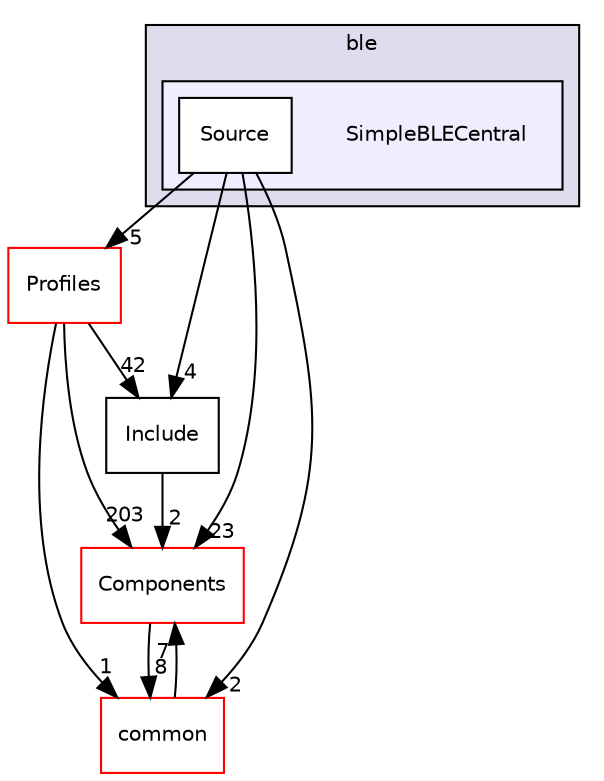 digraph "C:/Work.git/ble/BLE-CC254x-1.4.0/Projects/ble/SimpleBLECentral" {
  compound=true
  node [ fontsize="10", fontname="Helvetica"];
  edge [ labelfontsize="10", labelfontname="Helvetica"];
  subgraph clusterdir_116175837578d417cf55547b959ccd07 {
    graph [ bgcolor="#ddddee", pencolor="black", label="ble" fontname="Helvetica", fontsize="10", URL="dir_116175837578d417cf55547b959ccd07.html"]
  subgraph clusterdir_03cfeadbf9642ac46eb9c65918824ddb {
    graph [ bgcolor="#eeeeff", pencolor="black", label="" URL="dir_03cfeadbf9642ac46eb9c65918824ddb.html"];
    dir_03cfeadbf9642ac46eb9c65918824ddb [shape=plaintext label="SimpleBLECentral"];
    dir_30f6c957f3b07503f0b4726998c38025 [shape=box label="Source" color="black" fillcolor="white" style="filled" URL="dir_30f6c957f3b07503f0b4726998c38025.html"];
  }
  }
  dir_7a2b63247ca617f0e1ef727740be8a23 [shape=box label="Components" fillcolor="white" style="filled" color="red" URL="dir_7a2b63247ca617f0e1ef727740be8a23.html"];
  dir_bbf25acfb389de4a0b62fe1493a77c04 [shape=box label="Profiles" fillcolor="white" style="filled" color="red" URL="dir_bbf25acfb389de4a0b62fe1493a77c04.html"];
  dir_75d9d4b6f44aa532429bfdb05dd9374d [shape=box label="common" fillcolor="white" style="filled" color="red" URL="dir_75d9d4b6f44aa532429bfdb05dd9374d.html"];
  dir_c92cc19f0c851bfd7369f25eb8781a13 [shape=box label="Include" URL="dir_c92cc19f0c851bfd7369f25eb8781a13.html"];
  dir_7a2b63247ca617f0e1ef727740be8a23->dir_75d9d4b6f44aa532429bfdb05dd9374d [headlabel="8", labeldistance=1.5 headhref="dir_000001_000049.html"];
  dir_bbf25acfb389de4a0b62fe1493a77c04->dir_7a2b63247ca617f0e1ef727740be8a23 [headlabel="203", labeldistance=1.5 headhref="dir_000078_000001.html"];
  dir_bbf25acfb389de4a0b62fe1493a77c04->dir_75d9d4b6f44aa532429bfdb05dd9374d [headlabel="1", labeldistance=1.5 headhref="dir_000078_000049.html"];
  dir_bbf25acfb389de4a0b62fe1493a77c04->dir_c92cc19f0c851bfd7369f25eb8781a13 [headlabel="42", labeldistance=1.5 headhref="dir_000078_000069.html"];
  dir_75d9d4b6f44aa532429bfdb05dd9374d->dir_7a2b63247ca617f0e1ef727740be8a23 [headlabel="7", labeldistance=1.5 headhref="dir_000049_000001.html"];
  dir_30f6c957f3b07503f0b4726998c38025->dir_7a2b63247ca617f0e1ef727740be8a23 [headlabel="23", labeldistance=1.5 headhref="dir_000105_000001.html"];
  dir_30f6c957f3b07503f0b4726998c38025->dir_bbf25acfb389de4a0b62fe1493a77c04 [headlabel="5", labeldistance=1.5 headhref="dir_000105_000078.html"];
  dir_30f6c957f3b07503f0b4726998c38025->dir_75d9d4b6f44aa532429bfdb05dd9374d [headlabel="2", labeldistance=1.5 headhref="dir_000105_000049.html"];
  dir_30f6c957f3b07503f0b4726998c38025->dir_c92cc19f0c851bfd7369f25eb8781a13 [headlabel="4", labeldistance=1.5 headhref="dir_000105_000069.html"];
  dir_c92cc19f0c851bfd7369f25eb8781a13->dir_7a2b63247ca617f0e1ef727740be8a23 [headlabel="2", labeldistance=1.5 headhref="dir_000069_000001.html"];
}
